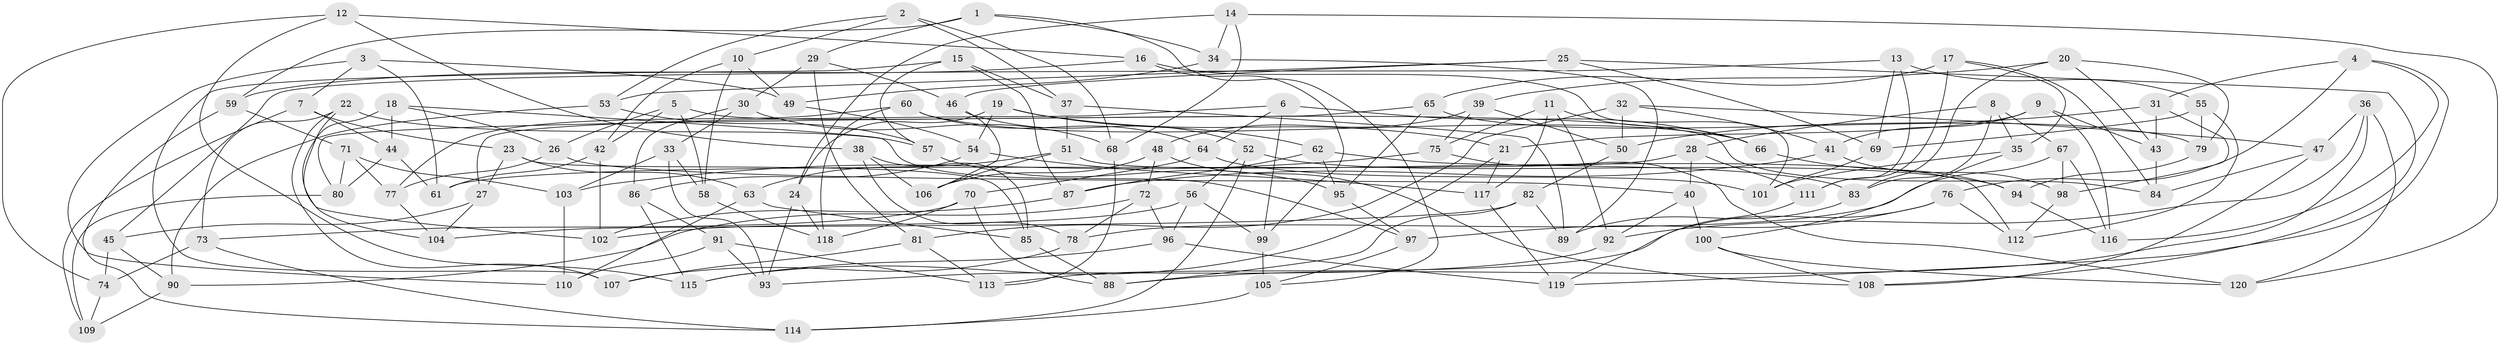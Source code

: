 // coarse degree distribution, {3: 0.046511627906976744, 10: 0.046511627906976744, 4: 0.8372093023255814, 12: 0.023255813953488372, 8: 0.023255813953488372, 11: 0.011627906976744186, 9: 0.011627906976744186}
// Generated by graph-tools (version 1.1) at 2025/53/03/04/25 22:53:35]
// undirected, 120 vertices, 240 edges
graph export_dot {
  node [color=gray90,style=filled];
  1;
  2;
  3;
  4;
  5;
  6;
  7;
  8;
  9;
  10;
  11;
  12;
  13;
  14;
  15;
  16;
  17;
  18;
  19;
  20;
  21;
  22;
  23;
  24;
  25;
  26;
  27;
  28;
  29;
  30;
  31;
  32;
  33;
  34;
  35;
  36;
  37;
  38;
  39;
  40;
  41;
  42;
  43;
  44;
  45;
  46;
  47;
  48;
  49;
  50;
  51;
  52;
  53;
  54;
  55;
  56;
  57;
  58;
  59;
  60;
  61;
  62;
  63;
  64;
  65;
  66;
  67;
  68;
  69;
  70;
  71;
  72;
  73;
  74;
  75;
  76;
  77;
  78;
  79;
  80;
  81;
  82;
  83;
  84;
  85;
  86;
  87;
  88;
  89;
  90;
  91;
  92;
  93;
  94;
  95;
  96;
  97;
  98;
  99;
  100;
  101;
  102;
  103;
  104;
  105;
  106;
  107;
  108;
  109;
  110;
  111;
  112;
  113;
  114;
  115;
  116;
  117;
  118;
  119;
  120;
  1 -- 105;
  1 -- 34;
  1 -- 29;
  1 -- 59;
  2 -- 53;
  2 -- 10;
  2 -- 68;
  2 -- 37;
  3 -- 110;
  3 -- 49;
  3 -- 61;
  3 -- 7;
  4 -- 119;
  4 -- 116;
  4 -- 76;
  4 -- 31;
  5 -- 42;
  5 -- 84;
  5 -- 26;
  5 -- 58;
  6 -- 27;
  6 -- 64;
  6 -- 99;
  6 -- 66;
  7 -- 109;
  7 -- 23;
  7 -- 44;
  8 -- 28;
  8 -- 67;
  8 -- 35;
  8 -- 83;
  9 -- 21;
  9 -- 41;
  9 -- 43;
  9 -- 116;
  10 -- 49;
  10 -- 58;
  10 -- 42;
  11 -- 75;
  11 -- 92;
  11 -- 66;
  11 -- 117;
  12 -- 115;
  12 -- 16;
  12 -- 38;
  12 -- 74;
  13 -- 45;
  13 -- 111;
  13 -- 55;
  13 -- 69;
  14 -- 68;
  14 -- 120;
  14 -- 24;
  14 -- 34;
  15 -- 87;
  15 -- 37;
  15 -- 107;
  15 -- 57;
  16 -- 59;
  16 -- 99;
  16 -- 101;
  17 -- 65;
  17 -- 111;
  17 -- 84;
  17 -- 35;
  18 -- 44;
  18 -- 104;
  18 -- 26;
  18 -- 97;
  19 -- 62;
  19 -- 54;
  19 -- 21;
  19 -- 24;
  20 -- 39;
  20 -- 79;
  20 -- 83;
  20 -- 43;
  21 -- 117;
  21 -- 115;
  22 -- 73;
  22 -- 57;
  22 -- 102;
  22 -- 107;
  23 -- 27;
  23 -- 63;
  23 -- 85;
  24 -- 93;
  24 -- 118;
  25 -- 69;
  25 -- 53;
  25 -- 108;
  25 -- 46;
  26 -- 40;
  26 -- 77;
  27 -- 104;
  27 -- 45;
  28 -- 111;
  28 -- 40;
  28 -- 61;
  29 -- 30;
  29 -- 81;
  29 -- 46;
  30 -- 68;
  30 -- 33;
  30 -- 86;
  31 -- 98;
  31 -- 50;
  31 -- 43;
  32 -- 50;
  32 -- 41;
  32 -- 81;
  32 -- 47;
  33 -- 58;
  33 -- 93;
  33 -- 103;
  34 -- 89;
  34 -- 49;
  35 -- 101;
  35 -- 100;
  36 -- 47;
  36 -- 120;
  36 -- 92;
  36 -- 88;
  37 -- 89;
  37 -- 51;
  38 -- 78;
  38 -- 85;
  38 -- 106;
  39 -- 48;
  39 -- 75;
  39 -- 50;
  40 -- 92;
  40 -- 100;
  41 -- 87;
  41 -- 98;
  42 -- 102;
  42 -- 61;
  43 -- 84;
  44 -- 61;
  44 -- 80;
  45 -- 90;
  45 -- 74;
  46 -- 52;
  46 -- 106;
  47 -- 108;
  47 -- 84;
  48 -- 108;
  48 -- 106;
  48 -- 72;
  49 -- 54;
  50 -- 82;
  51 -- 112;
  51 -- 63;
  51 -- 106;
  52 -- 94;
  52 -- 114;
  52 -- 56;
  53 -- 90;
  53 -- 57;
  54 -- 117;
  54 -- 86;
  55 -- 112;
  55 -- 79;
  55 -- 69;
  56 -- 99;
  56 -- 96;
  56 -- 102;
  57 -- 95;
  58 -- 118;
  59 -- 114;
  59 -- 71;
  60 -- 64;
  60 -- 118;
  60 -- 77;
  60 -- 66;
  62 -- 83;
  62 -- 95;
  62 -- 87;
  63 -- 85;
  63 -- 110;
  64 -- 70;
  64 -- 101;
  65 -- 79;
  65 -- 95;
  65 -- 80;
  66 -- 94;
  67 -- 78;
  67 -- 116;
  67 -- 98;
  68 -- 113;
  69 -- 101;
  70 -- 118;
  70 -- 73;
  70 -- 88;
  71 -- 77;
  71 -- 103;
  71 -- 80;
  72 -- 78;
  72 -- 96;
  72 -- 90;
  73 -- 114;
  73 -- 74;
  74 -- 109;
  75 -- 103;
  75 -- 120;
  76 -- 112;
  76 -- 113;
  76 -- 97;
  77 -- 104;
  78 -- 107;
  79 -- 94;
  80 -- 109;
  81 -- 113;
  81 -- 107;
  82 -- 88;
  82 -- 89;
  82 -- 104;
  83 -- 89;
  85 -- 88;
  86 -- 91;
  86 -- 115;
  87 -- 102;
  90 -- 109;
  91 -- 113;
  91 -- 93;
  91 -- 110;
  92 -- 93;
  94 -- 116;
  95 -- 97;
  96 -- 119;
  96 -- 115;
  97 -- 105;
  98 -- 112;
  99 -- 105;
  100 -- 108;
  100 -- 120;
  103 -- 110;
  105 -- 114;
  111 -- 119;
  117 -- 119;
}
